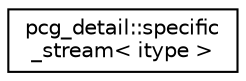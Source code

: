digraph "Graphical Class Hierarchy"
{
 // LATEX_PDF_SIZE
  edge [fontname="Helvetica",fontsize="10",labelfontname="Helvetica",labelfontsize="10"];
  node [fontname="Helvetica",fontsize="10",shape=record];
  rankdir="LR";
  Node0 [label="pcg_detail::specific\l_stream\< itype \>",height=0.2,width=0.4,color="black", fillcolor="white", style="filled",URL="$classpcg__detail_1_1specific__stream.html",tooltip=" "];
}
